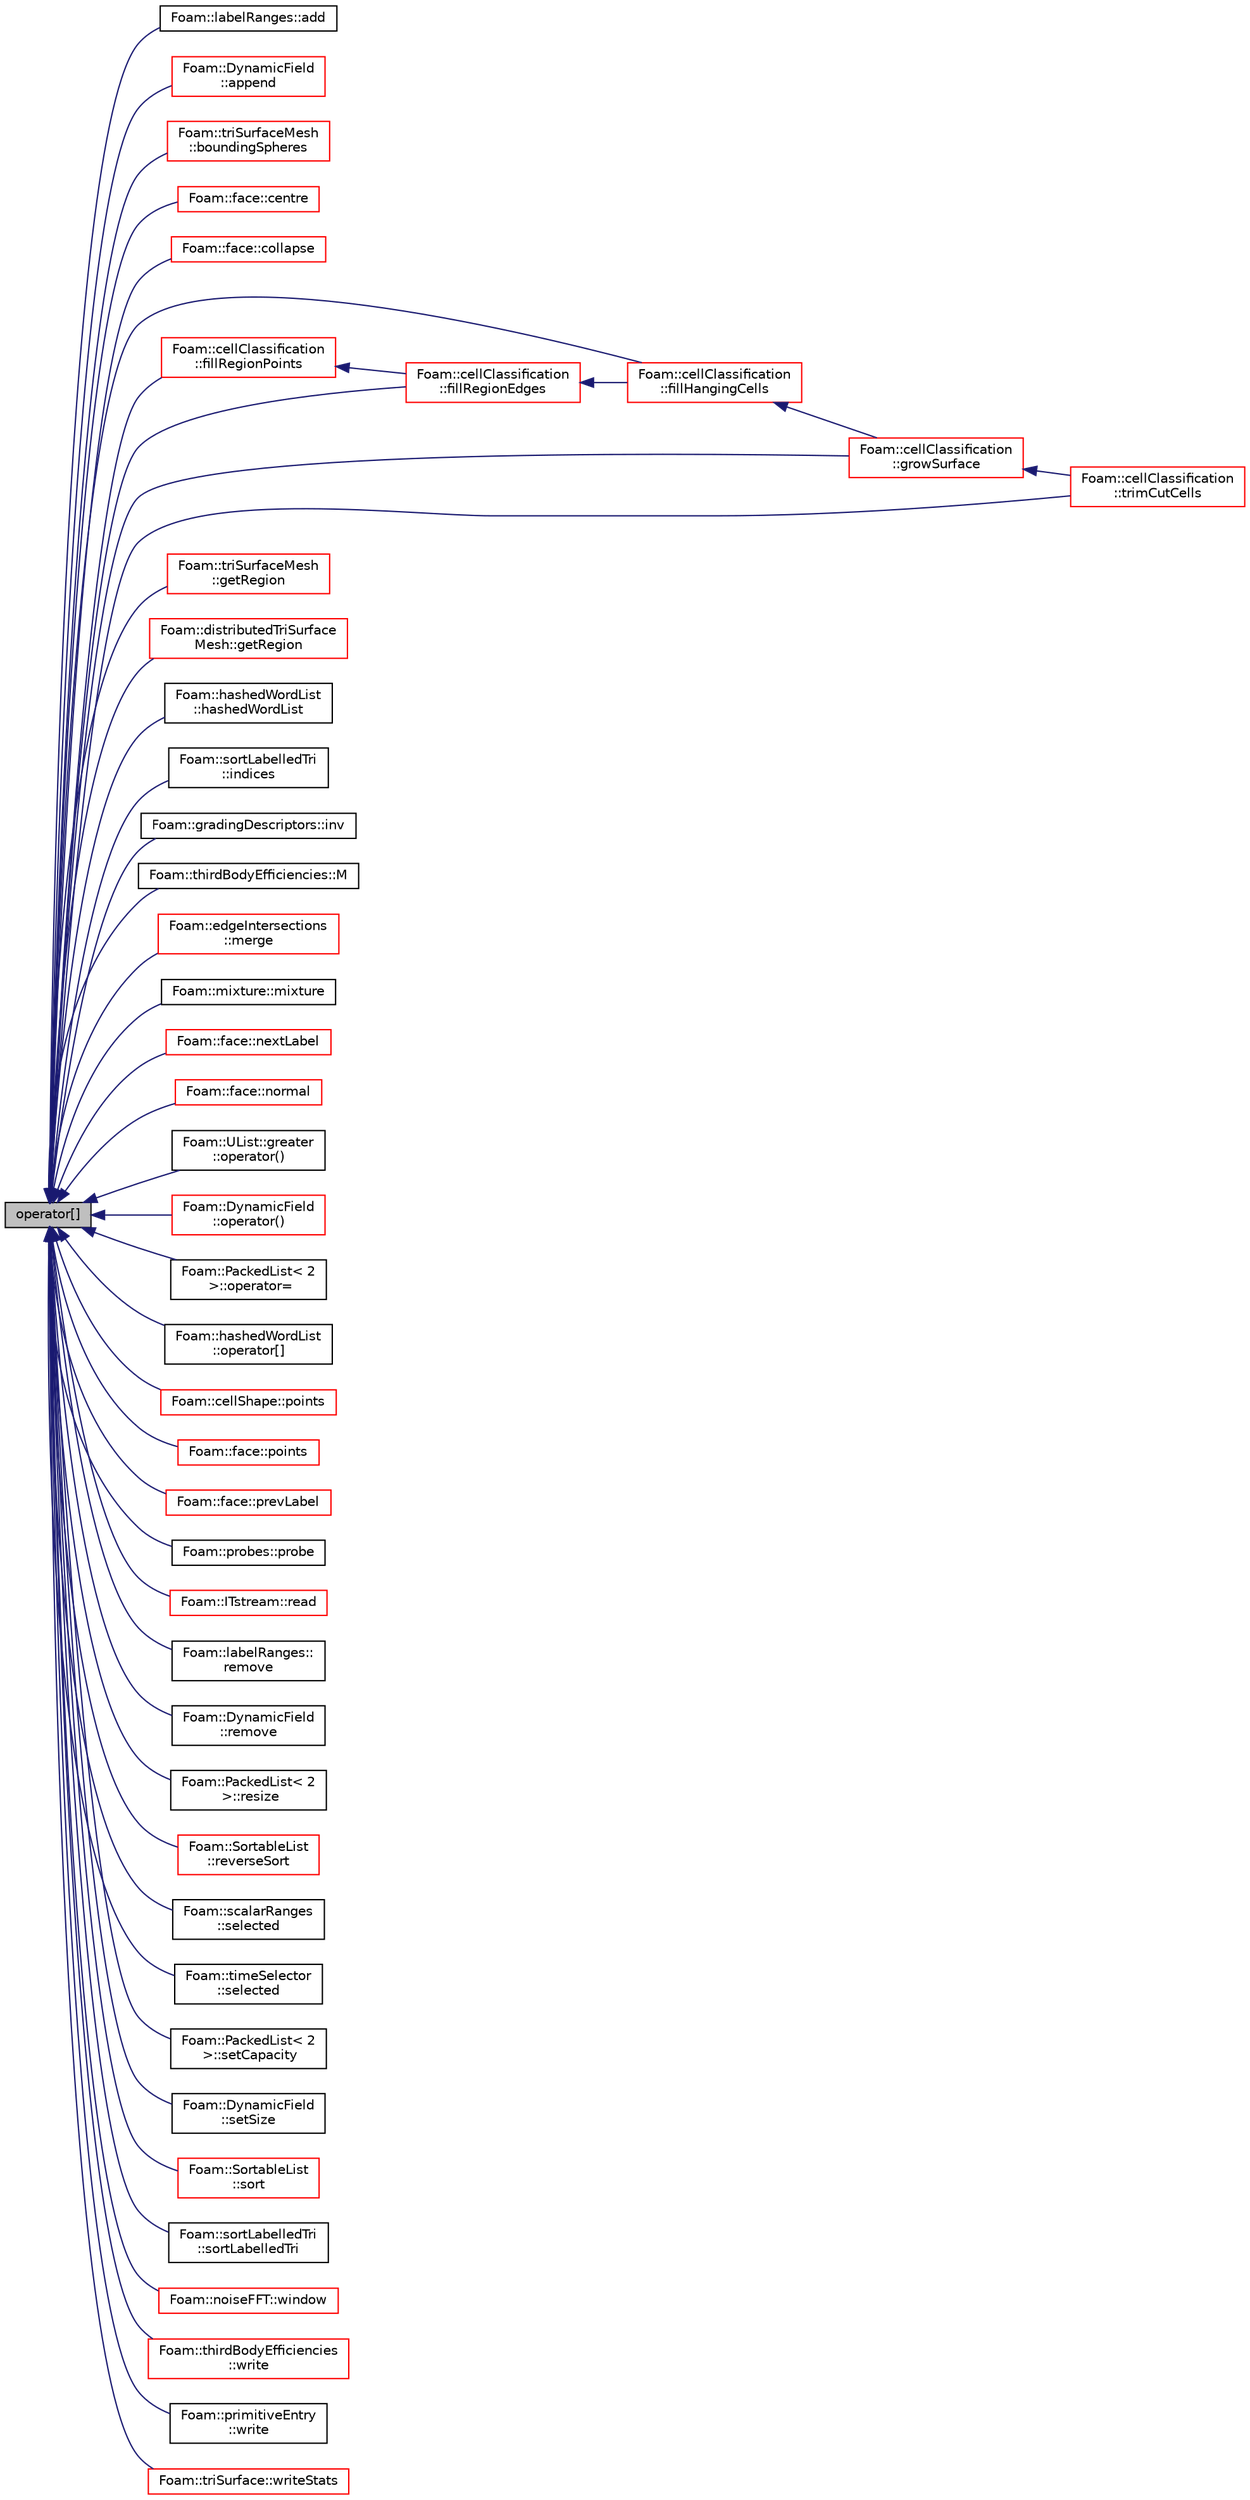 digraph "operator[]"
{
  bgcolor="transparent";
  edge [fontname="Helvetica",fontsize="10",labelfontname="Helvetica",labelfontsize="10"];
  node [fontname="Helvetica",fontsize="10",shape=record];
  rankdir="LR";
  Node1577 [label="operator[]",height=0.2,width=0.4,color="black", fillcolor="grey75", style="filled", fontcolor="black"];
  Node1577 -> Node1578 [dir="back",color="midnightblue",fontsize="10",style="solid",fontname="Helvetica"];
  Node1578 [label="Foam::labelRanges::add",height=0.2,width=0.4,color="black",URL="$a29361.html#a2a9b5231256cea35a9d3851f2d1bb9fc",tooltip="Add the range to the list. "];
  Node1577 -> Node1579 [dir="back",color="midnightblue",fontsize="10",style="solid",fontname="Helvetica"];
  Node1579 [label="Foam::DynamicField\l::append",height=0.2,width=0.4,color="red",URL="$a27565.html#a13502d5ef5b1f4dd51744972bd50c759",tooltip="Append an element at the end of the list. "];
  Node1577 -> Node1621 [dir="back",color="midnightblue",fontsize="10",style="solid",fontname="Helvetica"];
  Node1621 [label="Foam::triSurfaceMesh\l::boundingSpheres",height=0.2,width=0.4,color="red",URL="$a26393.html#a4f9baf018af105a4cd6d9c008d4d04ec",tooltip="Get bounding spheres (centre and radius squared). Any point. "];
  Node1577 -> Node1635 [dir="back",color="midnightblue",fontsize="10",style="solid",fontname="Helvetica"];
  Node1635 [label="Foam::face::centre",height=0.2,width=0.4,color="red",URL="$a28369.html#a87a4cbbb775d06be2c2f27bdab4ddb04",tooltip="Centre point of face. "];
  Node1577 -> Node1664 [dir="back",color="midnightblue",fontsize="10",style="solid",fontname="Helvetica"];
  Node1664 [label="Foam::face::collapse",height=0.2,width=0.4,color="red",URL="$a28369.html#aa7b180812fb980c853b0897c503211fe",tooltip="Collapse face by removing duplicate point labels. "];
  Node1577 -> Node1667 [dir="back",color="midnightblue",fontsize="10",style="solid",fontname="Helvetica"];
  Node1667 [label="Foam::cellClassification\l::fillHangingCells",height=0.2,width=0.4,color="red",URL="$a26081.html#a164b66cd3f5201626cbc87b0799c6269",tooltip="Find hanging cells (cells with all points on outside) and set their. "];
  Node1667 -> Node1668 [dir="back",color="midnightblue",fontsize="10",style="solid",fontname="Helvetica"];
  Node1668 [label="Foam::cellClassification\l::growSurface",height=0.2,width=0.4,color="red",URL="$a26081.html#a56c193967895164412e4f58debcabd42",tooltip="Sets vertex neighbours of meshType cells to fillType. "];
  Node1668 -> Node1670 [dir="back",color="midnightblue",fontsize="10",style="solid",fontname="Helvetica"];
  Node1670 [label="Foam::cellClassification\l::trimCutCells",height=0.2,width=0.4,color="red",URL="$a26081.html#a8545d85708fc293d61e5f7c552ec8f8c"];
  Node1577 -> Node1673 [dir="back",color="midnightblue",fontsize="10",style="solid",fontname="Helvetica"];
  Node1673 [label="Foam::cellClassification\l::fillRegionEdges",height=0.2,width=0.4,color="red",URL="$a26081.html#af24b1f544bfdcd0b63df803b41892df8",tooltip="Find regionEdges and fill one neighbour. Iterate until nothing. "];
  Node1673 -> Node1667 [dir="back",color="midnightblue",fontsize="10",style="solid",fontname="Helvetica"];
  Node1577 -> Node1674 [dir="back",color="midnightblue",fontsize="10",style="solid",fontname="Helvetica"];
  Node1674 [label="Foam::cellClassification\l::fillRegionPoints",height=0.2,width=0.4,color="red",URL="$a26081.html#a000d418d1891eeac745e5ddc090b4ad7",tooltip="Find regionPoints and fill all neighbours. Iterate until nothing. "];
  Node1674 -> Node1673 [dir="back",color="midnightblue",fontsize="10",style="solid",fontname="Helvetica"];
  Node1577 -> Node1675 [dir="back",color="midnightblue",fontsize="10",style="solid",fontname="Helvetica"];
  Node1675 [label="Foam::triSurfaceMesh\l::getRegion",height=0.2,width=0.4,color="red",URL="$a26393.html#ab2bcdcc4dd1bdb5a9e1d1025292bdf24",tooltip="From a set of points and indices get the region. "];
  Node1577 -> Node1630 [dir="back",color="midnightblue",fontsize="10",style="solid",fontname="Helvetica"];
  Node1630 [label="Foam::distributedTriSurface\lMesh::getRegion",height=0.2,width=0.4,color="red",URL="$a29993.html#ab2bcdcc4dd1bdb5a9e1d1025292bdf24",tooltip="From a set of points and indices get the region. "];
  Node1577 -> Node1668 [dir="back",color="midnightblue",fontsize="10",style="solid",fontname="Helvetica"];
  Node1577 -> Node1680 [dir="back",color="midnightblue",fontsize="10",style="solid",fontname="Helvetica"];
  Node1680 [label="Foam::hashedWordList\l::hashedWordList",height=0.2,width=0.4,color="black",URL="$a29549.html#a02ce30bb18257bfd478e776be5530734",tooltip="Construct from number and list of names. "];
  Node1577 -> Node1681 [dir="back",color="midnightblue",fontsize="10",style="solid",fontname="Helvetica"];
  Node1681 [label="Foam::sortLabelledTri\l::indices",height=0.2,width=0.4,color="black",URL="$a31945.html#a5b8f2298c57c725c79149464f1aeed69",tooltip="Set the labelList to those of sorted point indices. "];
  Node1577 -> Node1682 [dir="back",color="midnightblue",fontsize="10",style="solid",fontname="Helvetica"];
  Node1682 [label="Foam::gradingDescriptors::inv",height=0.2,width=0.4,color="black",URL="$a25797.html#af86da1563866ed018d8f70e7a9f80b3e",tooltip="Return the inverse gradingDescriptors with 1/expansionRatio. "];
  Node1577 -> Node1683 [dir="back",color="midnightblue",fontsize="10",style="solid",fontname="Helvetica"];
  Node1683 [label="Foam::thirdBodyEfficiencies::M",height=0.2,width=0.4,color="black",URL="$a31665.html#a02ee23abd6f31426f817d7d9e7dcfe65",tooltip="Calculate and return M, the concentration of the third-bodies. "];
  Node1577 -> Node1684 [dir="back",color="midnightblue",fontsize="10",style="solid",fontname="Helvetica"];
  Node1684 [label="Foam::edgeIntersections\l::merge",height=0.2,width=0.4,color="red",URL="$a26633.html#a987539e16097f548da5dde54bbc38a40",tooltip="Merge (or override) edge intersection for a subset. "];
  Node1577 -> Node1688 [dir="back",color="midnightblue",fontsize="10",style="solid",fontname="Helvetica"];
  Node1688 [label="Foam::mixture::mixture",height=0.2,width=0.4,color="black",URL="$a32885.html#a2c5268e8891fee06d7a7a5e4f3d5f3af",tooltip="Construct from Istream. "];
  Node1577 -> Node1689 [dir="back",color="midnightblue",fontsize="10",style="solid",fontname="Helvetica"];
  Node1689 [label="Foam::face::nextLabel",height=0.2,width=0.4,color="red",URL="$a28369.html#a8d8ab7da5fc0315042faf1b6dcf64f4a",tooltip="Next vertex on face. "];
  Node1577 -> Node1884 [dir="back",color="midnightblue",fontsize="10",style="solid",fontname="Helvetica"];
  Node1884 [label="Foam::face::normal",height=0.2,width=0.4,color="red",URL="$a28369.html#a9c276d6ebebcebe172195c3106e409ad",tooltip="Vector normal; magnitude is equal to area of face. "];
  Node1577 -> Node1904 [dir="back",color="midnightblue",fontsize="10",style="solid",fontname="Helvetica"];
  Node1904 [label="Foam::UList::greater\l::operator()",height=0.2,width=0.4,color="black",URL="$a27097.html#a49202d8cfd6e19f3d43c028252050ed7"];
  Node1577 -> Node1905 [dir="back",color="midnightblue",fontsize="10",style="solid",fontname="Helvetica"];
  Node1905 [label="Foam::DynamicField\l::operator()",height=0.2,width=0.4,color="red",URL="$a27565.html#abc568a2446cac8e868a0e2f42b561d08",tooltip="Return non-const access to an element, resizing list if. "];
  Node1577 -> Node1906 [dir="back",color="midnightblue",fontsize="10",style="solid",fontname="Helvetica"];
  Node1906 [label="Foam::PackedList\< 2\l \>::operator=",height=0.2,width=0.4,color="black",URL="$a27053.html#aa1fc905890dd7aed084836ac1a65d336",tooltip="Assignment of all entries to the given value. Takes linear time. "];
  Node1577 -> Node1907 [dir="back",color="midnightblue",fontsize="10",style="solid",fontname="Helvetica"];
  Node1907 [label="Foam::hashedWordList\l::operator[]",height=0.2,width=0.4,color="black",URL="$a29549.html#aec503145c722a647ea05927c913e8f30",tooltip="Return name corresponding to specified index. "];
  Node1577 -> Node1908 [dir="back",color="midnightblue",fontsize="10",style="solid",fontname="Helvetica"];
  Node1908 [label="Foam::cellShape::points",height=0.2,width=0.4,color="red",URL="$a28357.html#ac7f541de6c3db495f614c55f614a6865",tooltip="Return the points corresponding to this cellShape. "];
  Node1577 -> Node1910 [dir="back",color="midnightblue",fontsize="10",style="solid",fontname="Helvetica"];
  Node1910 [label="Foam::face::points",height=0.2,width=0.4,color="red",URL="$a28369.html#a31b4b5aa616e3ff848118f676e9fec6e",tooltip="Return the points corresponding to this face. "];
  Node1577 -> Node1914 [dir="back",color="midnightblue",fontsize="10",style="solid",fontname="Helvetica"];
  Node1914 [label="Foam::face::prevLabel",height=0.2,width=0.4,color="red",URL="$a28369.html#aedd60bf57584421ad083961cb22a459e",tooltip="Previous vertex on face. "];
  Node1577 -> Node1915 [dir="back",color="midnightblue",fontsize="10",style="solid",fontname="Helvetica"];
  Node1915 [label="Foam::probes::probe",height=0.2,width=0.4,color="black",URL="$a30541.html#a0064bedd7d29d583c54a35a287a493fc",tooltip="Return location for probe i. "];
  Node1577 -> Node1916 [dir="back",color="midnightblue",fontsize="10",style="solid",fontname="Helvetica"];
  Node1916 [label="Foam::ITstream::read",height=0.2,width=0.4,color="red",URL="$a27429.html#a3d4b02e5b143d1a4ba9a5b34f11b4ed1",tooltip="Return next token from stream. "];
  Node1577 -> Node1923 [dir="back",color="midnightblue",fontsize="10",style="solid",fontname="Helvetica"];
  Node1923 [label="Foam::labelRanges::\lremove",height=0.2,width=0.4,color="black",URL="$a29361.html#a713ced0be5e5ce1895a1e90110661c4a",tooltip="Remove the range from the list. "];
  Node1577 -> Node1924 [dir="back",color="midnightblue",fontsize="10",style="solid",fontname="Helvetica"];
  Node1924 [label="Foam::DynamicField\l::remove",height=0.2,width=0.4,color="black",URL="$a27565.html#a11a92c7c8e39f3f023c3bcca1e5297f0",tooltip="Remove and return the top element. "];
  Node1577 -> Node1925 [dir="back",color="midnightblue",fontsize="10",style="solid",fontname="Helvetica"];
  Node1925 [label="Foam::PackedList\< 2\l \>::resize",height=0.2,width=0.4,color="black",URL="$a27053.html#a269162b4a99f0b5255951cfe3309f517",tooltip="Reset addressable list size, does not shrink the allocated size. "];
  Node1577 -> Node1926 [dir="back",color="midnightblue",fontsize="10",style="solid",fontname="Helvetica"];
  Node1926 [label="Foam::SortableList\l::reverseSort",height=0.2,width=0.4,color="red",URL="$a27033.html#a9ce3c2209a04ed8ea34d7b82ce913219",tooltip="Reverse (stable) sort the list. "];
  Node1577 -> Node1928 [dir="back",color="midnightblue",fontsize="10",style="solid",fontname="Helvetica"];
  Node1928 [label="Foam::scalarRanges\l::selected",height=0.2,width=0.4,color="black",URL="$a29373.html#a60c5accad3e08f45a7cc3140943a6c01",tooltip="Return the set of selected entries in the given list. "];
  Node1577 -> Node1929 [dir="back",color="midnightblue",fontsize="10",style="solid",fontname="Helvetica"];
  Node1929 [label="Foam::timeSelector\l::selected",height=0.2,width=0.4,color="black",URL="$a27465.html#a4936cfbcff6f8b23092a6f4484174a7d",tooltip="Return the set of selected instants in the given list that are. "];
  Node1577 -> Node1930 [dir="back",color="midnightblue",fontsize="10",style="solid",fontname="Helvetica"];
  Node1930 [label="Foam::PackedList\< 2\l \>::setCapacity",height=0.2,width=0.4,color="black",URL="$a27053.html#a3769bf93f15609625d62b693c566bcd1",tooltip="Alter the size of the underlying storage. "];
  Node1577 -> Node1931 [dir="back",color="midnightblue",fontsize="10",style="solid",fontname="Helvetica"];
  Node1931 [label="Foam::DynamicField\l::setSize",height=0.2,width=0.4,color="black",URL="$a27565.html#a3e1ba8cbd7f1301a31141b5ec3d97eae",tooltip="Alter the addressed list size and fill new space with a. "];
  Node1577 -> Node1932 [dir="back",color="midnightblue",fontsize="10",style="solid",fontname="Helvetica"];
  Node1932 [label="Foam::SortableList\l::sort",height=0.2,width=0.4,color="red",URL="$a27033.html#a47fdc9eea42b6975cdc835bb2e08810e",tooltip="(stable) sort the list (if changed after construction time) "];
  Node1577 -> Node1947 [dir="back",color="midnightblue",fontsize="10",style="solid",fontname="Helvetica"];
  Node1947 [label="Foam::sortLabelledTri\l::sortLabelledTri",height=0.2,width=0.4,color="black",URL="$a31945.html#a001d9cfc5814719731c59eed17b07dbc",tooltip="Construct from surface, sorting the faces according to patch. "];
  Node1577 -> Node1670 [dir="back",color="midnightblue",fontsize="10",style="solid",fontname="Helvetica"];
  Node1577 -> Node1948 [dir="back",color="midnightblue",fontsize="10",style="solid",fontname="Helvetica"];
  Node1948 [label="Foam::noiseFFT::window",height=0.2,width=0.4,color="red",URL="$a30025.html#ad000944ca2be69bfeb3c1b8e7131a33a",tooltip="Return the nth window. "];
  Node1577 -> Node1958 [dir="back",color="midnightblue",fontsize="10",style="solid",fontname="Helvetica"];
  Node1958 [label="Foam::thirdBodyEfficiencies\l::write",height=0.2,width=0.4,color="red",URL="$a31665.html#a78cec3e4ecac4a89a3ad8d38f2ad21f5",tooltip="Write to stream. "];
  Node1577 -> Node1961 [dir="back",color="midnightblue",fontsize="10",style="solid",fontname="Helvetica"];
  Node1961 [label="Foam::primitiveEntry\l::write",height=0.2,width=0.4,color="black",URL="$a27177.html#abba3093e9056aa1033a534c5f3df0a80",tooltip="Write, optionally with contents only (no keyword, etc) "];
  Node1577 -> Node1962 [dir="back",color="midnightblue",fontsize="10",style="solid",fontname="Helvetica"];
  Node1962 [label="Foam::triSurface::writeStats",height=0.2,width=0.4,color="red",URL="$a31961.html#a9dcc5076c83a26b069fbc8106a14c7ec",tooltip="Write some statistics. "];
}
